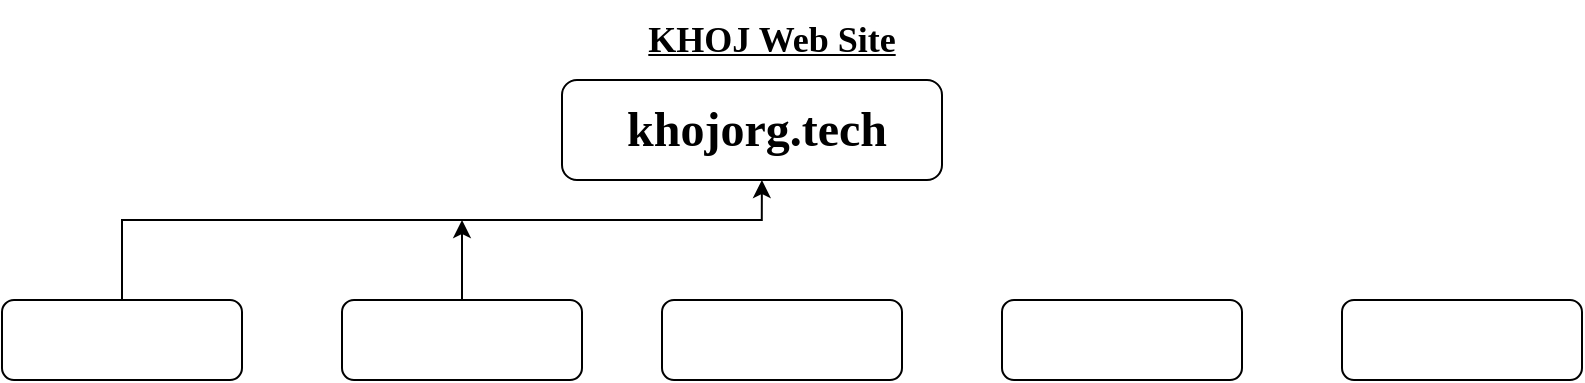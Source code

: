 <mxfile version="21.8.1" type="github">
  <diagram name="Page-1" id="z81xrzkg7BTSoBhp2WS7">
    <mxGraphModel dx="1034" dy="470" grid="1" gridSize="10" guides="0" tooltips="1" connect="1" arrows="1" fold="1" page="1" pageScale="1" pageWidth="850" pageHeight="1100" math="0" shadow="0">
      <root>
        <mxCell id="0" />
        <mxCell id="1" parent="0" />
        <mxCell id="YsTA44RcOsl31eqra_B--1" style="edgeStyle=orthogonalEdgeStyle;rounded=0;orthogonalLoop=1;jettySize=auto;html=1;exitX=0.5;exitY=0;exitDx=0;exitDy=0;" edge="1" parent="1" source="N6MTUs9ApPDVcRBgriUJ-9">
          <mxGeometry relative="1" as="geometry">
            <mxPoint x="250" y="120" as="targetPoint" />
          </mxGeometry>
        </mxCell>
        <mxCell id="N6MTUs9ApPDVcRBgriUJ-9" value="" style="rounded=1;whiteSpace=wrap;html=1;" parent="1" vertex="1">
          <mxGeometry x="190" y="160" width="120" height="40" as="geometry" />
        </mxCell>
        <mxCell id="N6MTUs9ApPDVcRBgriUJ-1" value="&lt;font face=&quot;Georgia&quot; style=&quot;font-size: 18px;&quot;&gt;&lt;b&gt;&lt;u&gt;KHOJ Web Site&lt;/u&gt;&lt;/b&gt;&lt;/font&gt;" style="text;html=1;strokeColor=none;fillColor=none;align=center;verticalAlign=middle;whiteSpace=wrap;rounded=0;" parent="1" vertex="1">
          <mxGeometry x="260" y="10" width="290" height="40" as="geometry" />
        </mxCell>
        <mxCell id="N6MTUs9ApPDVcRBgriUJ-3" value="" style="rounded=1;whiteSpace=wrap;html=1;" parent="1" vertex="1">
          <mxGeometry x="300" y="50" width="190" height="50" as="geometry" />
        </mxCell>
        <mxCell id="N6MTUs9ApPDVcRBgriUJ-2" value="&lt;h3&gt;&lt;b&gt;&lt;font face=&quot;Garamond&quot; style=&quot;font-size: 24px;&quot;&gt;khojorg.tech&lt;/font&gt;&lt;/b&gt;&lt;/h3&gt;" style="text;html=1;strokeColor=none;fillColor=none;align=center;verticalAlign=middle;whiteSpace=wrap;rounded=0;movable=0;resizable=0;rotatable=0;deletable=0;editable=0;locked=1;connectable=0;" parent="1" vertex="1">
          <mxGeometry x="240" y="60" width="315" height="30" as="geometry" />
        </mxCell>
        <mxCell id="N6MTUs9ApPDVcRBgriUJ-6" style="edgeStyle=orthogonalEdgeStyle;rounded=0;orthogonalLoop=1;jettySize=auto;html=1;entryX=0.526;entryY=1;entryDx=0;entryDy=0;entryPerimeter=0;" parent="1" target="N6MTUs9ApPDVcRBgriUJ-3" edge="1">
          <mxGeometry relative="1" as="geometry">
            <mxPoint x="400" y="120" as="targetPoint" />
            <mxPoint x="100" y="170" as="sourcePoint" />
            <Array as="points">
              <mxPoint x="80" y="170" />
              <mxPoint x="80" y="120" />
              <mxPoint x="400" y="120" />
            </Array>
          </mxGeometry>
        </mxCell>
        <mxCell id="N6MTUs9ApPDVcRBgriUJ-4" value="" style="rounded=1;whiteSpace=wrap;html=1;" parent="1" vertex="1">
          <mxGeometry x="20" y="160" width="120" height="40" as="geometry" />
        </mxCell>
        <mxCell id="N6MTUs9ApPDVcRBgriUJ-10" value="" style="rounded=1;whiteSpace=wrap;html=1;" parent="1" vertex="1">
          <mxGeometry x="350" y="160" width="120" height="40" as="geometry" />
        </mxCell>
        <mxCell id="N6MTUs9ApPDVcRBgriUJ-11" value="" style="rounded=1;whiteSpace=wrap;html=1;" parent="1" vertex="1">
          <mxGeometry x="520" y="160" width="120" height="40" as="geometry" />
        </mxCell>
        <mxCell id="N6MTUs9ApPDVcRBgriUJ-12" value="" style="rounded=1;whiteSpace=wrap;html=1;" parent="1" vertex="1">
          <mxGeometry x="690" y="160" width="120" height="40" as="geometry" />
        </mxCell>
      </root>
    </mxGraphModel>
  </diagram>
</mxfile>
